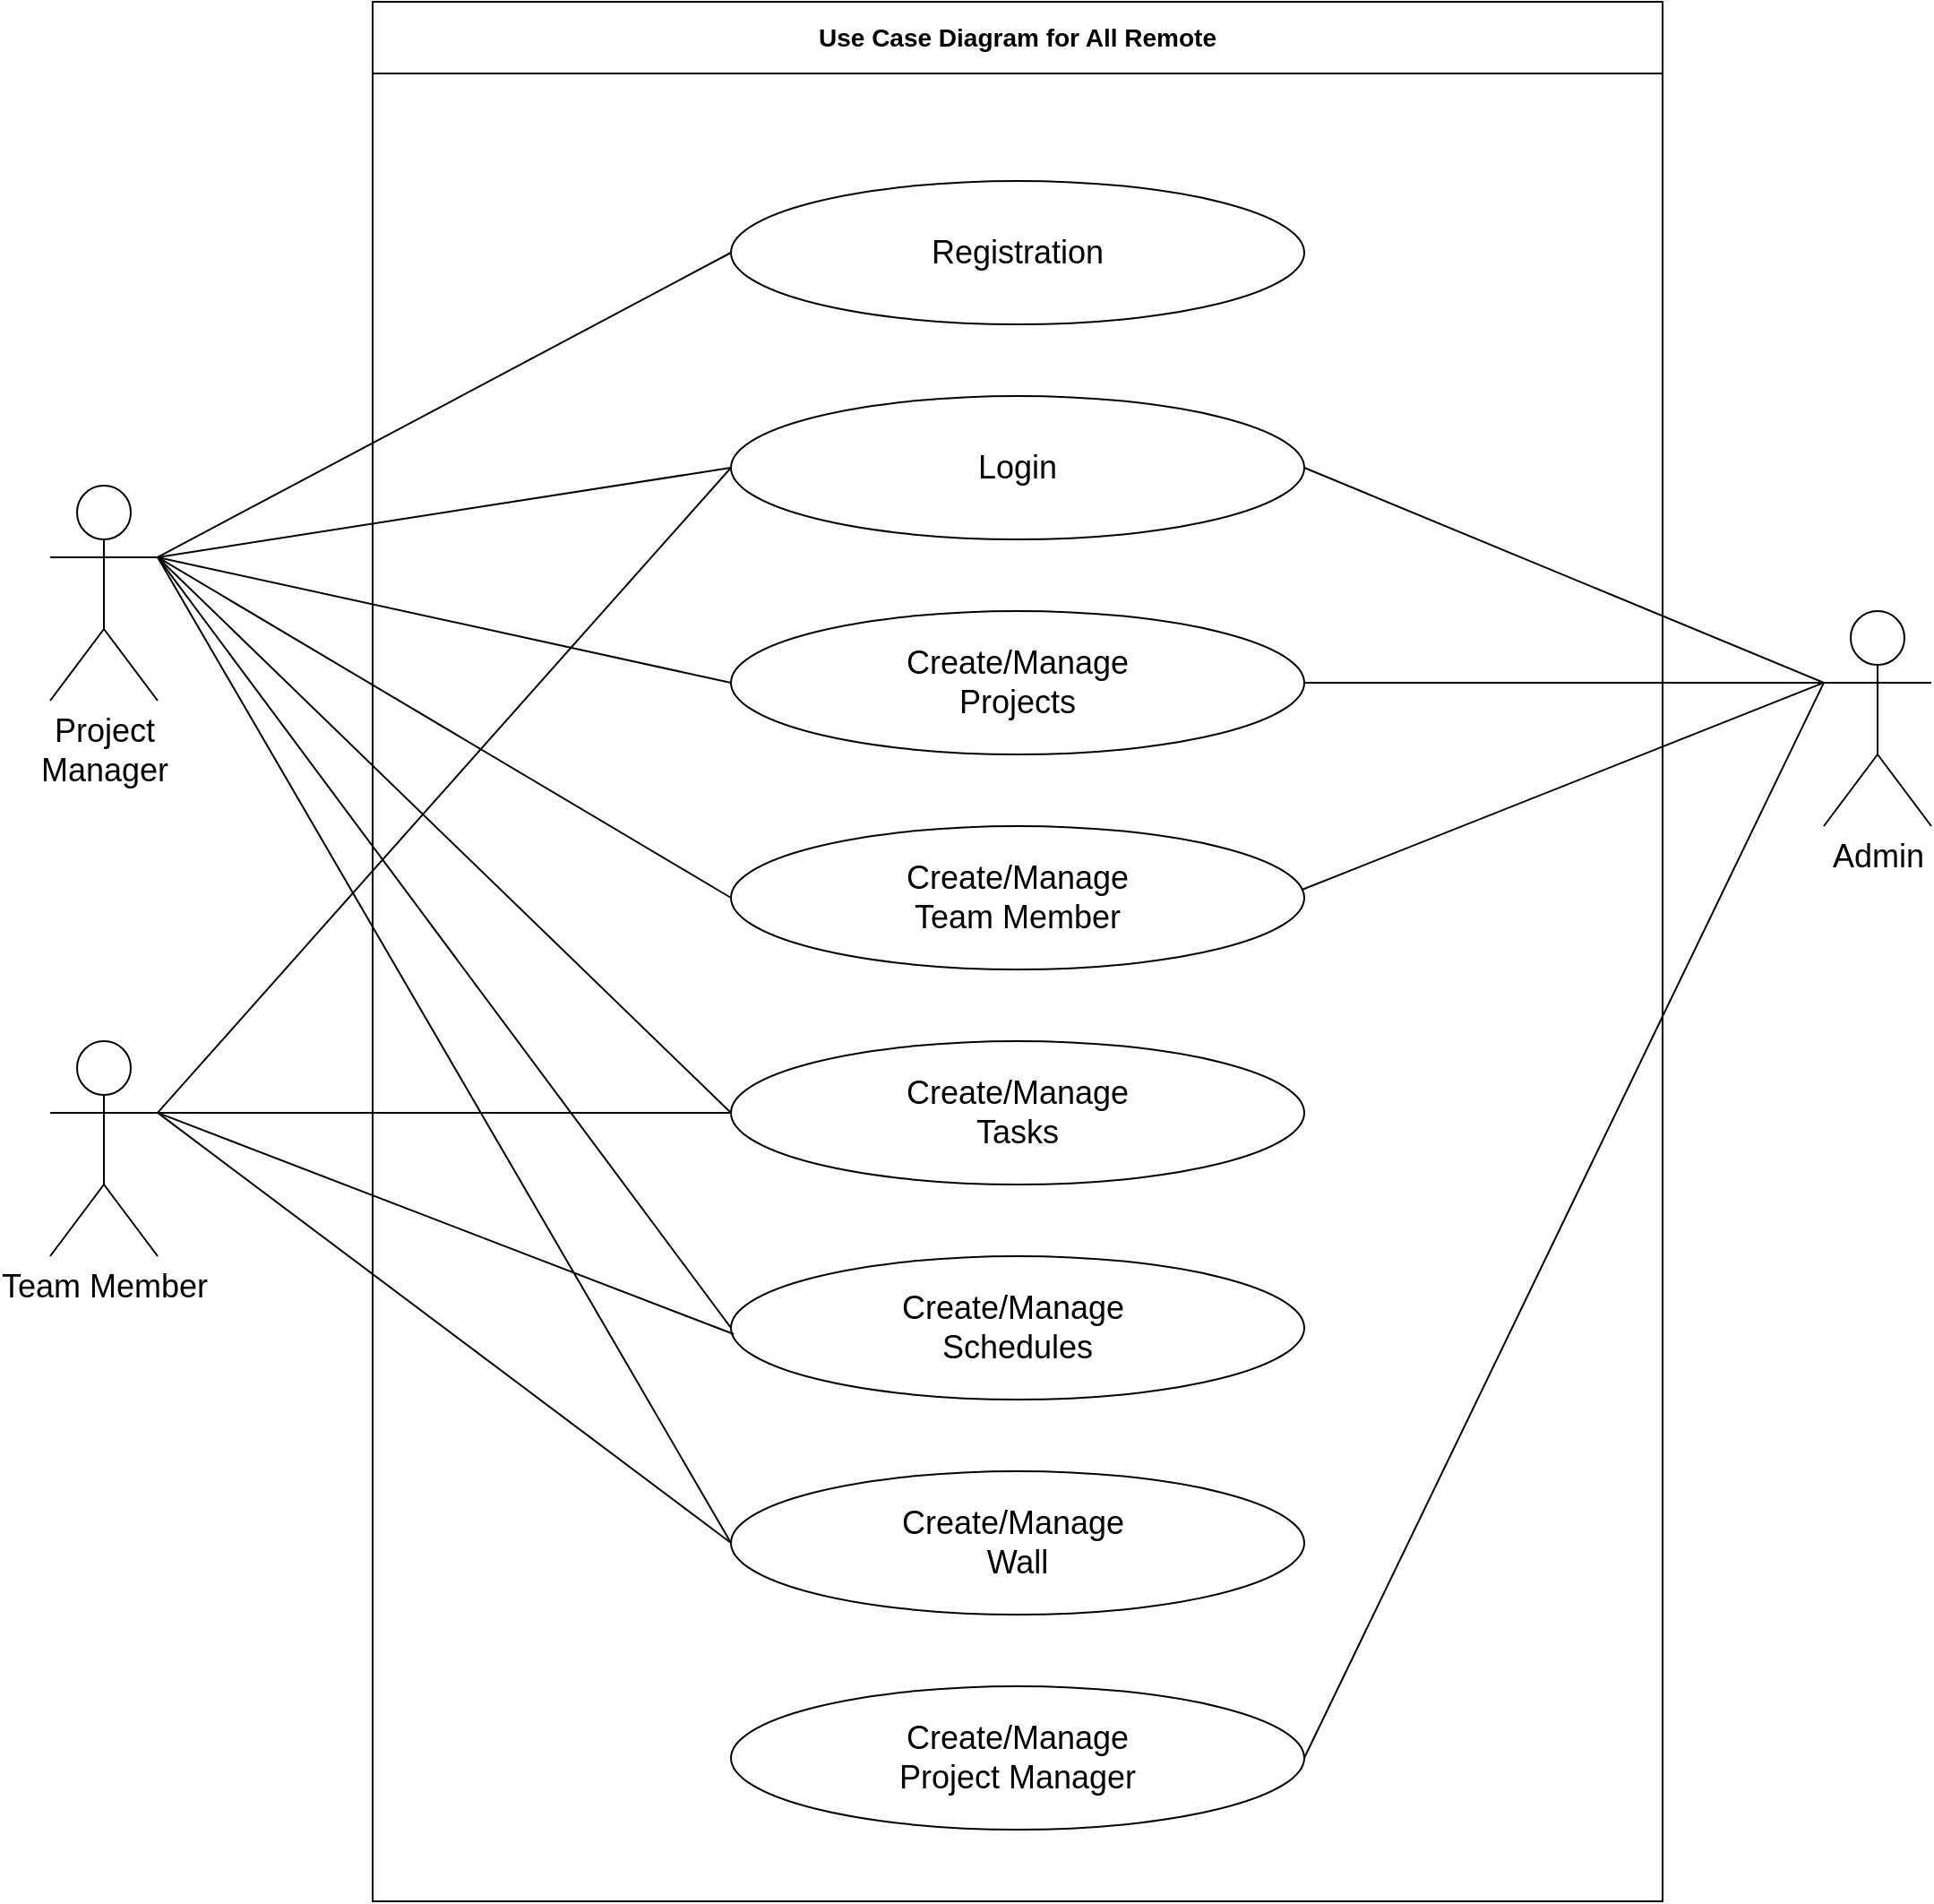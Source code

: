 <mxfile version="13.7.7" type="device"><diagram name="Page-1" id="e7e014a7-5840-1c2e-5031-d8a46d1fe8dd"><mxGraphModel dx="2556" dy="1922" grid="1" gridSize="10" guides="1" tooltips="1" connect="1" arrows="1" fold="1" page="1" pageScale="1" pageWidth="1169" pageHeight="826" background="#ffffff" math="0" shadow="0"><root><mxCell id="0"/><mxCell id="1" parent="0"/><mxCell id="2" value="Use Case Diagram for All Remote" style="swimlane;whiteSpace=wrap;fontSize=14;startSize=40;" parent="1" vertex="1"><mxGeometry x="240" y="-700" width="720" height="1060" as="geometry"/></mxCell><mxCell id="bvnVXSJX_PoEu0LneXdM-41" value="&lt;font style=&quot;font-size: 18px&quot;&gt;Registration&lt;/font&gt;" style="ellipse;whiteSpace=wrap;html=1;fillColor=none;" parent="2" vertex="1"><mxGeometry x="200" y="100" width="320" height="80" as="geometry"/></mxCell><mxCell id="bvnVXSJX_PoEu0LneXdM-44" value="&lt;font style=&quot;font-size: 18px&quot;&gt;Login&lt;/font&gt;" style="ellipse;whiteSpace=wrap;html=1;fillColor=none;" parent="2" vertex="1"><mxGeometry x="200" y="220" width="320" height="80" as="geometry"/></mxCell><mxCell id="bvnVXSJX_PoEu0LneXdM-45" value="&lt;font style=&quot;font-size: 18px&quot;&gt;Create/Manage &lt;br&gt;Projects&lt;/font&gt;" style="ellipse;whiteSpace=wrap;html=1;fillColor=none;" parent="2" vertex="1"><mxGeometry x="200" y="340" width="320" height="80" as="geometry"/></mxCell><mxCell id="bvnVXSJX_PoEu0LneXdM-46" value="&lt;font style=&quot;font-size: 18px&quot;&gt;Create/Manage &lt;br&gt;Team Member&lt;/font&gt;" style="ellipse;whiteSpace=wrap;html=1;fillColor=none;" parent="2" vertex="1"><mxGeometry x="200" y="460" width="320" height="80" as="geometry"/></mxCell><mxCell id="bvnVXSJX_PoEu0LneXdM-47" value="&lt;font style=&quot;font-size: 18px&quot;&gt;Create/Manage &lt;br&gt;Tasks&lt;/font&gt;" style="ellipse;whiteSpace=wrap;html=1;fillColor=none;" parent="2" vertex="1"><mxGeometry x="200" y="580" width="320" height="80" as="geometry"/></mxCell><mxCell id="bvnVXSJX_PoEu0LneXdM-48" value="&lt;span style=&quot;font-size: 18px&quot;&gt;Create/Manage&amp;nbsp;&lt;/span&gt;&lt;br style=&quot;font-size: 18px&quot;&gt;&lt;span style=&quot;font-size: 18px&quot;&gt;Schedules&lt;/span&gt;" style="ellipse;whiteSpace=wrap;html=1;fillColor=none;" parent="2" vertex="1"><mxGeometry x="200" y="700" width="320" height="80" as="geometry"/></mxCell><mxCell id="bvnVXSJX_PoEu0LneXdM-70" value="&lt;span style=&quot;font-size: 18px&quot;&gt;Create/Manage&amp;nbsp;&lt;/span&gt;&lt;br style=&quot;font-size: 18px&quot;&gt;&lt;span style=&quot;font-size: 18px&quot;&gt;Wall&lt;/span&gt;" style="ellipse;whiteSpace=wrap;html=1;fillColor=none;" parent="2" vertex="1"><mxGeometry x="200" y="820" width="320" height="80" as="geometry"/></mxCell><mxCell id="mfl5l7rt3yBn91bp23Pt-2" value="&lt;font style=&quot;font-size: 18px&quot;&gt;Create/Manage &lt;br&gt;Project Manager&lt;br&gt;&lt;/font&gt;" style="ellipse;whiteSpace=wrap;html=1;fillColor=none;" vertex="1" parent="2"><mxGeometry x="200" y="940" width="320" height="80" as="geometry"/></mxCell><mxCell id="bvnVXSJX_PoEu0LneXdM-42" value="&lt;font style=&quot;font-size: 18px&quot;&gt;Project &lt;br&gt;Manager&lt;/font&gt;" style="shape=umlActor;verticalLabelPosition=bottom;verticalAlign=top;html=1;outlineConnect=0;" parent="1" vertex="1"><mxGeometry x="60" y="-430" width="60" height="120" as="geometry"/></mxCell><mxCell id="bvnVXSJX_PoEu0LneXdM-51" value="" style="endArrow=none;html=1;exitX=1;exitY=0.333;exitDx=0;exitDy=0;exitPerimeter=0;entryX=0;entryY=0.5;entryDx=0;entryDy=0;" parent="1" source="bvnVXSJX_PoEu0LneXdM-42" target="bvnVXSJX_PoEu0LneXdM-41" edge="1"><mxGeometry width="50" height="50" relative="1" as="geometry"><mxPoint x="160" y="-460" as="sourcePoint"/><mxPoint x="210" y="-510" as="targetPoint"/></mxGeometry></mxCell><mxCell id="bvnVXSJX_PoEu0LneXdM-52" value="&lt;font style=&quot;font-size: 18px&quot;&gt;Team Member&lt;/font&gt;" style="shape=umlActor;verticalLabelPosition=bottom;verticalAlign=top;html=1;outlineConnect=0;" parent="1" vertex="1"><mxGeometry x="60" y="-120" width="60" height="120" as="geometry"/></mxCell><mxCell id="bvnVXSJX_PoEu0LneXdM-53" value="&lt;font style=&quot;font-size: 18px&quot;&gt;Admin&lt;/font&gt;" style="shape=umlActor;verticalLabelPosition=bottom;verticalAlign=top;html=1;outlineConnect=0;" parent="1" vertex="1"><mxGeometry x="1050" y="-360" width="60" height="120" as="geometry"/></mxCell><mxCell id="bvnVXSJX_PoEu0LneXdM-54" value="" style="endArrow=none;html=1;exitX=1;exitY=0.333;exitDx=0;exitDy=0;exitPerimeter=0;entryX=0;entryY=0.5;entryDx=0;entryDy=0;" parent="1" source="bvnVXSJX_PoEu0LneXdM-52" target="bvnVXSJX_PoEu0LneXdM-44" edge="1"><mxGeometry width="50" height="50" relative="1" as="geometry"><mxPoint x="180.0" y="-470" as="sourcePoint"/><mxPoint x="315.0" y="-565" as="targetPoint"/></mxGeometry></mxCell><mxCell id="bvnVXSJX_PoEu0LneXdM-56" value="" style="endArrow=none;html=1;entryX=0;entryY=0.5;entryDx=0;entryDy=0;exitX=1;exitY=0.333;exitDx=0;exitDy=0;exitPerimeter=0;" parent="1" source="bvnVXSJX_PoEu0LneXdM-42" target="bvnVXSJX_PoEu0LneXdM-44" edge="1"><mxGeometry width="50" height="50" relative="1" as="geometry"><mxPoint x="170" y="-480" as="sourcePoint"/><mxPoint x="353.726" y="-373.436" as="targetPoint"/></mxGeometry></mxCell><mxCell id="bvnVXSJX_PoEu0LneXdM-57" value="" style="endArrow=none;html=1;exitX=1;exitY=0.5;exitDx=0;exitDy=0;entryX=0;entryY=0.333;entryDx=0;entryDy=0;entryPerimeter=0;" parent="1" source="bvnVXSJX_PoEu0LneXdM-44" target="bvnVXSJX_PoEu0LneXdM-53" edge="1"><mxGeometry width="50" height="50" relative="1" as="geometry"><mxPoint x="180" y="-190" as="sourcePoint"/><mxPoint x="690" y="-480" as="targetPoint"/></mxGeometry></mxCell><mxCell id="bvnVXSJX_PoEu0LneXdM-58" value="" style="endArrow=none;html=1;exitX=1;exitY=0.5;exitDx=0;exitDy=0;entryX=0;entryY=0.333;entryDx=0;entryDy=0;entryPerimeter=0;" parent="1" source="bvnVXSJX_PoEu0LneXdM-45" target="bvnVXSJX_PoEu0LneXdM-53" edge="1"><mxGeometry width="50" height="50" relative="1" as="geometry"><mxPoint x="180" y="-190" as="sourcePoint"/><mxPoint x="344.058" y="-383.285" as="targetPoint"/></mxGeometry></mxCell><mxCell id="bvnVXSJX_PoEu0LneXdM-59" value="" style="endArrow=none;html=1;exitX=0;exitY=0.5;exitDx=0;exitDy=0;entryX=1;entryY=0.333;entryDx=0;entryDy=0;entryPerimeter=0;" parent="1" source="bvnVXSJX_PoEu0LneXdM-45" target="bvnVXSJX_PoEu0LneXdM-42" edge="1"><mxGeometry width="50" height="50" relative="1" as="geometry"><mxPoint x="190" y="-180" as="sourcePoint"/><mxPoint x="170" y="-480" as="targetPoint"/></mxGeometry></mxCell><mxCell id="bvnVXSJX_PoEu0LneXdM-60" value="" style="endArrow=none;html=1;exitX=0;exitY=0.5;exitDx=0;exitDy=0;entryX=1;entryY=0.333;entryDx=0;entryDy=0;entryPerimeter=0;" parent="1" source="bvnVXSJX_PoEu0LneXdM-46" target="bvnVXSJX_PoEu0LneXdM-42" edge="1"><mxGeometry width="50" height="50" relative="1" as="geometry"><mxPoint x="180" y="-190" as="sourcePoint"/><mxPoint x="170" y="-480" as="targetPoint"/></mxGeometry></mxCell><mxCell id="bvnVXSJX_PoEu0LneXdM-61" value="" style="endArrow=none;html=1;exitX=0.996;exitY=0.444;exitDx=0;exitDy=0;exitPerimeter=0;entryX=0;entryY=0.333;entryDx=0;entryDy=0;entryPerimeter=0;" parent="1" source="bvnVXSJX_PoEu0LneXdM-46" target="bvnVXSJX_PoEu0LneXdM-53" edge="1"><mxGeometry width="50" height="50" relative="1" as="geometry"><mxPoint x="310" y="-95" as="sourcePoint"/><mxPoint x="180" y="-470" as="targetPoint"/></mxGeometry></mxCell><mxCell id="bvnVXSJX_PoEu0LneXdM-62" value="" style="endArrow=none;html=1;exitX=0;exitY=0.5;exitDx=0;exitDy=0;entryX=1;entryY=0.333;entryDx=0;entryDy=0;entryPerimeter=0;" parent="1" source="bvnVXSJX_PoEu0LneXdM-47" target="bvnVXSJX_PoEu0LneXdM-52" edge="1"><mxGeometry width="50" height="50" relative="1" as="geometry"><mxPoint x="180" y="-190" as="sourcePoint"/><mxPoint x="344.289" y="-383.18" as="targetPoint"/></mxGeometry></mxCell><mxCell id="bvnVXSJX_PoEu0LneXdM-64" value="" style="endArrow=none;html=1;exitX=0;exitY=0.5;exitDx=0;exitDy=0;entryX=1;entryY=0.333;entryDx=0;entryDy=0;entryPerimeter=0;" parent="1" source="bvnVXSJX_PoEu0LneXdM-47" target="bvnVXSJX_PoEu0LneXdM-42" edge="1"><mxGeometry width="50" height="50" relative="1" as="geometry"><mxPoint x="200" y="-170" as="sourcePoint"/><mxPoint x="170" y="-480" as="targetPoint"/></mxGeometry></mxCell><mxCell id="bvnVXSJX_PoEu0LneXdM-65" value="" style="endArrow=none;html=1;exitX=0.005;exitY=0.544;exitDx=0;exitDy=0;exitPerimeter=0;entryX=1;entryY=0.333;entryDx=0;entryDy=0;entryPerimeter=0;" parent="1" source="bvnVXSJX_PoEu0LneXdM-48" target="bvnVXSJX_PoEu0LneXdM-52" edge="1"><mxGeometry width="50" height="50" relative="1" as="geometry"><mxPoint x="300.0" y="75.0" as="sourcePoint"/><mxPoint x="120" y="-200" as="targetPoint"/></mxGeometry></mxCell><mxCell id="bvnVXSJX_PoEu0LneXdM-67" value="" style="endArrow=none;html=1;exitX=0;exitY=0.5;exitDx=0;exitDy=0;entryX=1;entryY=0.333;entryDx=0;entryDy=0;entryPerimeter=0;" parent="1" source="bvnVXSJX_PoEu0LneXdM-48" target="bvnVXSJX_PoEu0LneXdM-42" edge="1"><mxGeometry width="50" height="50" relative="1" as="geometry"><mxPoint x="310.0" y="75.0" as="sourcePoint"/><mxPoint x="170" y="-480" as="targetPoint"/></mxGeometry></mxCell><mxCell id="bvnVXSJX_PoEu0LneXdM-71" value="" style="endArrow=none;html=1;exitX=0;exitY=0.5;exitDx=0;exitDy=0;entryX=1;entryY=0.333;entryDx=0;entryDy=0;entryPerimeter=0;" parent="1" source="bvnVXSJX_PoEu0LneXdM-70" target="bvnVXSJX_PoEu0LneXdM-52" edge="1"><mxGeometry width="50" height="50" relative="1" as="geometry"><mxPoint x="451.6" y="53.52" as="sourcePoint"/><mxPoint x="130.0" y="-190" as="targetPoint"/></mxGeometry></mxCell><mxCell id="bvnVXSJX_PoEu0LneXdM-73" value="" style="endArrow=none;html=1;exitX=0;exitY=0.5;exitDx=0;exitDy=0;entryX=1;entryY=0.333;entryDx=0;entryDy=0;entryPerimeter=0;" parent="1" source="bvnVXSJX_PoEu0LneXdM-70" target="bvnVXSJX_PoEu0LneXdM-42" edge="1"><mxGeometry width="50" height="50" relative="1" as="geometry"><mxPoint x="471.6" y="73.52" as="sourcePoint"/><mxPoint x="150.0" y="-170" as="targetPoint"/></mxGeometry></mxCell><mxCell id="mfl5l7rt3yBn91bp23Pt-3" value="" style="endArrow=none;html=1;exitX=1;exitY=0.5;exitDx=0;exitDy=0;entryX=0;entryY=0.333;entryDx=0;entryDy=0;entryPerimeter=0;" edge="1" parent="1" source="mfl5l7rt3yBn91bp23Pt-2" target="bvnVXSJX_PoEu0LneXdM-53"><mxGeometry width="50" height="50" relative="1" as="geometry"><mxPoint x="768.72" y="-194.48" as="sourcePoint"/><mxPoint x="1060" y="-310" as="targetPoint"/></mxGeometry></mxCell></root></mxGraphModel></diagram></mxfile>